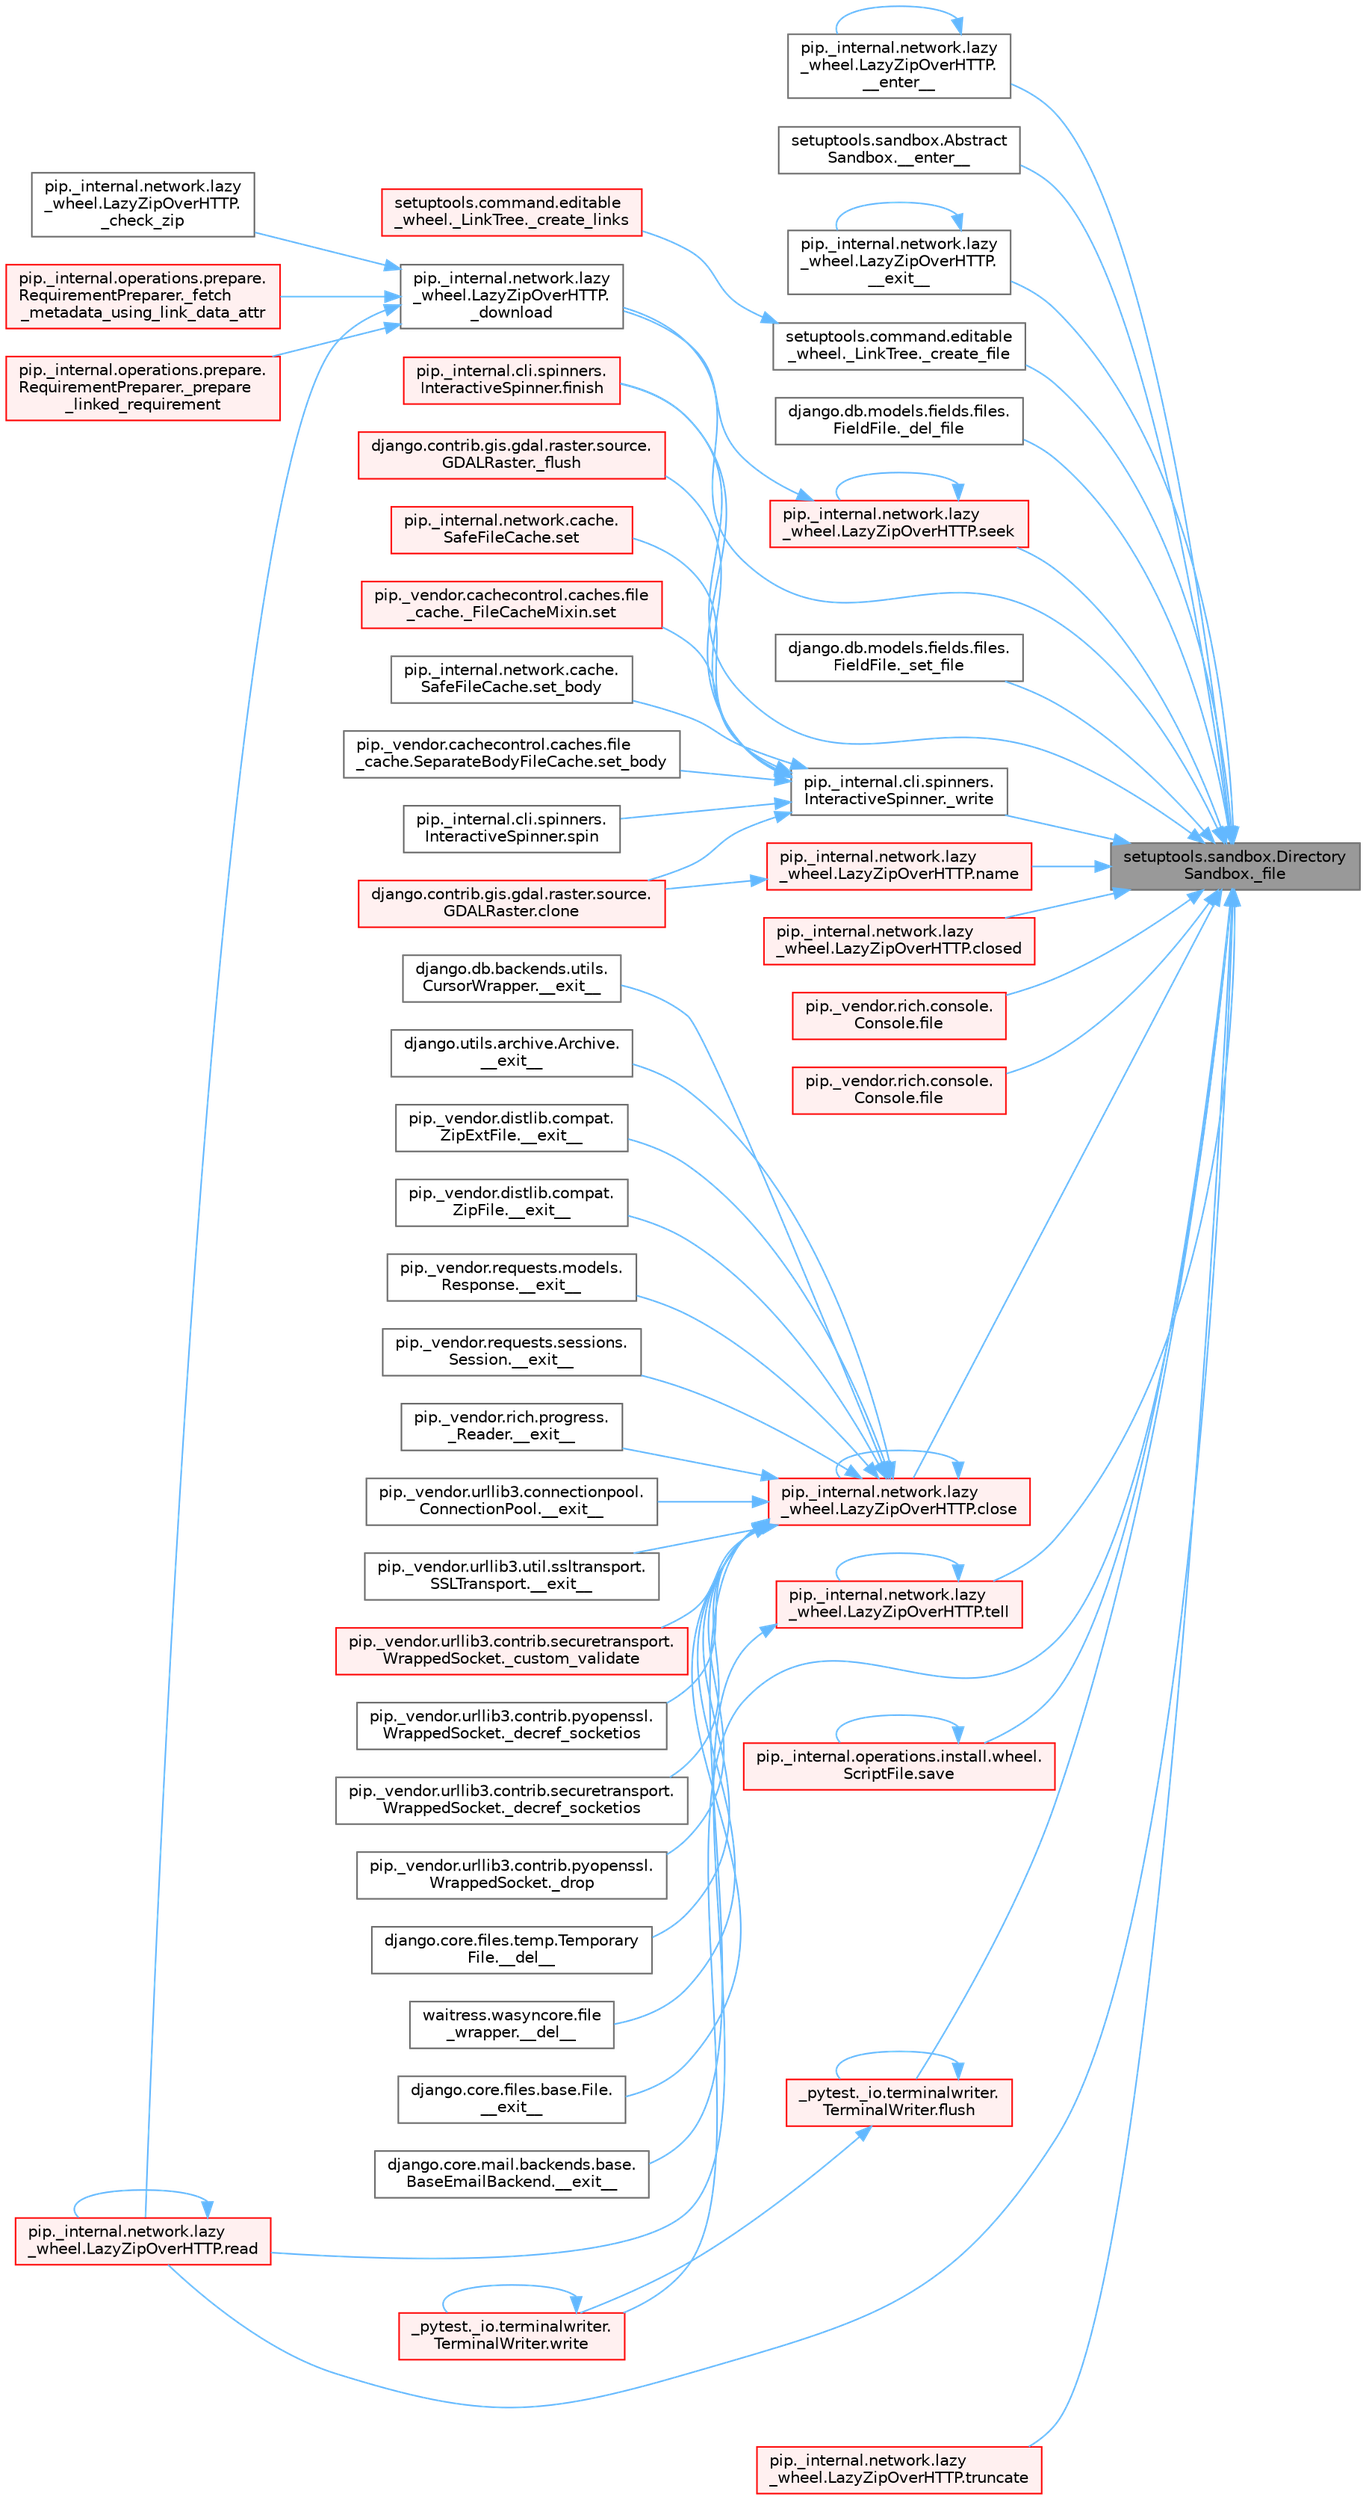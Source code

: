 digraph "setuptools.sandbox.DirectorySandbox._file"
{
 // LATEX_PDF_SIZE
  bgcolor="transparent";
  edge [fontname=Helvetica,fontsize=10,labelfontname=Helvetica,labelfontsize=10];
  node [fontname=Helvetica,fontsize=10,shape=box,height=0.2,width=0.4];
  rankdir="RL";
  Node1 [id="Node000001",label="setuptools.sandbox.Directory\lSandbox._file",height=0.2,width=0.4,color="gray40", fillcolor="grey60", style="filled", fontcolor="black",tooltip=" "];
  Node1 -> Node2 [id="edge1_Node000001_Node000002",dir="back",color="steelblue1",style="solid",tooltip=" "];
  Node2 [id="Node000002",label="pip._internal.network.lazy\l_wheel.LazyZipOverHTTP.\l__enter__",height=0.2,width=0.4,color="grey40", fillcolor="white", style="filled",URL="$classpip_1_1__internal_1_1network_1_1lazy__wheel_1_1_lazy_zip_over_h_t_t_p.html#adc9e38d1c8fc4360a71825dc4123bdc6",tooltip=" "];
  Node2 -> Node2 [id="edge2_Node000002_Node000002",dir="back",color="steelblue1",style="solid",tooltip=" "];
  Node1 -> Node3 [id="edge3_Node000001_Node000003",dir="back",color="steelblue1",style="solid",tooltip=" "];
  Node3 [id="Node000003",label="setuptools.sandbox.Abstract\lSandbox.__enter__",height=0.2,width=0.4,color="grey40", fillcolor="white", style="filled",URL="$classsetuptools_1_1sandbox_1_1_abstract_sandbox.html#a0c1352f28a213e8b8bef379bba71b4fe",tooltip=" "];
  Node1 -> Node4 [id="edge4_Node000001_Node000004",dir="back",color="steelblue1",style="solid",tooltip=" "];
  Node4 [id="Node000004",label="pip._internal.network.lazy\l_wheel.LazyZipOverHTTP.\l__exit__",height=0.2,width=0.4,color="grey40", fillcolor="white", style="filled",URL="$classpip_1_1__internal_1_1network_1_1lazy__wheel_1_1_lazy_zip_over_h_t_t_p.html#a9e2677bfb66759d196c2e89af6b6b82b",tooltip=" "];
  Node4 -> Node4 [id="edge5_Node000004_Node000004",dir="back",color="steelblue1",style="solid",tooltip=" "];
  Node1 -> Node5 [id="edge6_Node000001_Node000005",dir="back",color="steelblue1",style="solid",tooltip=" "];
  Node5 [id="Node000005",label="setuptools.command.editable\l_wheel._LinkTree._create_file",height=0.2,width=0.4,color="grey40", fillcolor="white", style="filled",URL="$classsetuptools_1_1command_1_1editable__wheel_1_1___link_tree.html#a07f730ebe5f09e5c02dcdf2da712d439",tooltip=" "];
  Node5 -> Node6 [id="edge7_Node000005_Node000006",dir="back",color="steelblue1",style="solid",tooltip=" "];
  Node6 [id="Node000006",label="setuptools.command.editable\l_wheel._LinkTree._create_links",height=0.2,width=0.4,color="red", fillcolor="#FFF0F0", style="filled",URL="$classsetuptools_1_1command_1_1editable__wheel_1_1___link_tree.html#a3932c2a95a04e2b9912f0934db25761b",tooltip=" "];
  Node1 -> Node10 [id="edge8_Node000001_Node000010",dir="back",color="steelblue1",style="solid",tooltip=" "];
  Node10 [id="Node000010",label="django.db.models.fields.files.\lFieldFile._del_file",height=0.2,width=0.4,color="grey40", fillcolor="white", style="filled",URL="$classdjango_1_1db_1_1models_1_1fields_1_1files_1_1_field_file.html#a39a2e84502f701f57a65fd6986def84a",tooltip=" "];
  Node1 -> Node11 [id="edge9_Node000001_Node000011",dir="back",color="steelblue1",style="solid",tooltip=" "];
  Node11 [id="Node000011",label="pip._internal.network.lazy\l_wheel.LazyZipOverHTTP.\l_download",height=0.2,width=0.4,color="grey40", fillcolor="white", style="filled",URL="$classpip_1_1__internal_1_1network_1_1lazy__wheel_1_1_lazy_zip_over_h_t_t_p.html#ad2434541dbceb1d56f3982d08a80a3ad",tooltip=" "];
  Node11 -> Node12 [id="edge10_Node000011_Node000012",dir="back",color="steelblue1",style="solid",tooltip=" "];
  Node12 [id="Node000012",label="pip._internal.network.lazy\l_wheel.LazyZipOverHTTP.\l_check_zip",height=0.2,width=0.4,color="grey40", fillcolor="white", style="filled",URL="$classpip_1_1__internal_1_1network_1_1lazy__wheel_1_1_lazy_zip_over_h_t_t_p.html#a488556c04cae72e3be28c1c04bf96667",tooltip=" "];
  Node11 -> Node13 [id="edge11_Node000011_Node000013",dir="back",color="steelblue1",style="solid",tooltip=" "];
  Node13 [id="Node000013",label="pip._internal.operations.prepare.\lRequirementPreparer._fetch\l_metadata_using_link_data_attr",height=0.2,width=0.4,color="red", fillcolor="#FFF0F0", style="filled",URL="$classpip_1_1__internal_1_1operations_1_1prepare_1_1_requirement_preparer.html#ae92578e6f2df74e25027d8f7ff89c0ce",tooltip=" "];
  Node11 -> Node16 [id="edge12_Node000011_Node000016",dir="back",color="steelblue1",style="solid",tooltip=" "];
  Node16 [id="Node000016",label="pip._internal.operations.prepare.\lRequirementPreparer._prepare\l_linked_requirement",height=0.2,width=0.4,color="red", fillcolor="#FFF0F0", style="filled",URL="$classpip_1_1__internal_1_1operations_1_1prepare_1_1_requirement_preparer.html#a1dd825f0089e12140b034ff21ef38093",tooltip=" "];
  Node11 -> Node19 [id="edge13_Node000011_Node000019",dir="back",color="steelblue1",style="solid",tooltip=" "];
  Node19 [id="Node000019",label="pip._internal.network.lazy\l_wheel.LazyZipOverHTTP.read",height=0.2,width=0.4,color="red", fillcolor="#FFF0F0", style="filled",URL="$classpip_1_1__internal_1_1network_1_1lazy__wheel_1_1_lazy_zip_over_h_t_t_p.html#adb8837e292941df2568b4de4082ecf19",tooltip=" "];
  Node19 -> Node19 [id="edge14_Node000019_Node000019",dir="back",color="steelblue1",style="solid",tooltip=" "];
  Node1 -> Node3185 [id="edge15_Node000001_Node003185",dir="back",color="steelblue1",style="solid",tooltip=" "];
  Node3185 [id="Node003185",label="django.db.models.fields.files.\lFieldFile._set_file",height=0.2,width=0.4,color="grey40", fillcolor="white", style="filled",URL="$classdjango_1_1db_1_1models_1_1fields_1_1files_1_1_field_file.html#a586682ee8c9ff77eeb0d112b8b68e363",tooltip=" "];
  Node1 -> Node3186 [id="edge16_Node000001_Node003186",dir="back",color="steelblue1",style="solid",tooltip=" "];
  Node3186 [id="Node003186",label="pip._internal.cli.spinners.\lInteractiveSpinner._write",height=0.2,width=0.4,color="grey40", fillcolor="white", style="filled",URL="$classpip_1_1__internal_1_1cli_1_1spinners_1_1_interactive_spinner.html#a16e0c2dc420f6f8d17ccdf2f05929774",tooltip=" "];
  Node3186 -> Node3187 [id="edge17_Node003186_Node003187",dir="back",color="steelblue1",style="solid",tooltip=" "];
  Node3187 [id="Node003187",label="django.contrib.gis.gdal.raster.source.\lGDALRaster._flush",height=0.2,width=0.4,color="red", fillcolor="#FFF0F0", style="filled",URL="$classdjango_1_1contrib_1_1gis_1_1gdal_1_1raster_1_1source_1_1_g_d_a_l_raster.html#af272a67360ee049804d442bd344ff75b",tooltip=" "];
  Node3186 -> Node1686 [id="edge18_Node003186_Node001686",dir="back",color="steelblue1",style="solid",tooltip=" "];
  Node1686 [id="Node001686",label="django.contrib.gis.gdal.raster.source.\lGDALRaster.clone",height=0.2,width=0.4,color="red", fillcolor="#FFF0F0", style="filled",URL="$classdjango_1_1contrib_1_1gis_1_1gdal_1_1raster_1_1source_1_1_g_d_a_l_raster.html#a963b5543b11c1395b6bc58cde72f5aa0",tooltip=" "];
  Node3186 -> Node3284 [id="edge19_Node003186_Node003284",dir="back",color="steelblue1",style="solid",tooltip=" "];
  Node3284 [id="Node003284",label="pip._internal.cli.spinners.\lInteractiveSpinner.finish",height=0.2,width=0.4,color="red", fillcolor="#FFF0F0", style="filled",URL="$classpip_1_1__internal_1_1cli_1_1spinners_1_1_interactive_spinner.html#aa8e59d36acbf1a072233ae62dbea45d6",tooltip=" "];
  Node3186 -> Node3285 [id="edge20_Node003186_Node003285",dir="back",color="steelblue1",style="solid",tooltip=" "];
  Node3285 [id="Node003285",label="pip._internal.network.cache.\lSafeFileCache.set",height=0.2,width=0.4,color="red", fillcolor="#FFF0F0", style="filled",URL="$classpip_1_1__internal_1_1network_1_1cache_1_1_safe_file_cache.html#a9f3b2e9f928775e5e043eb0b2fff5e7e",tooltip=" "];
  Node3186 -> Node3034 [id="edge21_Node003186_Node003034",dir="back",color="steelblue1",style="solid",tooltip=" "];
  Node3034 [id="Node003034",label="pip._vendor.cachecontrol.caches.file\l_cache._FileCacheMixin.set",height=0.2,width=0.4,color="red", fillcolor="#FFF0F0", style="filled",URL="$classpip_1_1__vendor_1_1cachecontrol_1_1caches_1_1file__cache_1_1___file_cache_mixin.html#ae8a7588fc5a71680756743e05deeea9b",tooltip=" "];
  Node3186 -> Node3286 [id="edge22_Node003186_Node003286",dir="back",color="steelblue1",style="solid",tooltip=" "];
  Node3286 [id="Node003286",label="pip._internal.network.cache.\lSafeFileCache.set_body",height=0.2,width=0.4,color="grey40", fillcolor="white", style="filled",URL="$classpip_1_1__internal_1_1network_1_1cache_1_1_safe_file_cache.html#a9f8fecbfb2071386ede8912774d1b110",tooltip=" "];
  Node3186 -> Node3035 [id="edge23_Node003186_Node003035",dir="back",color="steelblue1",style="solid",tooltip=" "];
  Node3035 [id="Node003035",label="pip._vendor.cachecontrol.caches.file\l_cache.SeparateBodyFileCache.set_body",height=0.2,width=0.4,color="grey40", fillcolor="white", style="filled",URL="$classpip_1_1__vendor_1_1cachecontrol_1_1caches_1_1file__cache_1_1_separate_body_file_cache.html#a8fabbb6143c6afca2477309d3dfa7067",tooltip=" "];
  Node3186 -> Node3287 [id="edge24_Node003186_Node003287",dir="back",color="steelblue1",style="solid",tooltip=" "];
  Node3287 [id="Node003287",label="pip._internal.cli.spinners.\lInteractiveSpinner.spin",height=0.2,width=0.4,color="grey40", fillcolor="white", style="filled",URL="$classpip_1_1__internal_1_1cli_1_1spinners_1_1_interactive_spinner.html#a84fabbd16bc8be31bf5e47905eab7498",tooltip=" "];
  Node1 -> Node3288 [id="edge25_Node000001_Node003288",dir="back",color="steelblue1",style="solid",tooltip=" "];
  Node3288 [id="Node003288",label="pip._internal.network.lazy\l_wheel.LazyZipOverHTTP.close",height=0.2,width=0.4,color="red", fillcolor="#FFF0F0", style="filled",URL="$classpip_1_1__internal_1_1network_1_1lazy__wheel_1_1_lazy_zip_over_h_t_t_p.html#a6aeec11453c683f141b9fe121163a8d0",tooltip=" "];
  Node3288 -> Node73 [id="edge26_Node003288_Node000073",dir="back",color="steelblue1",style="solid",tooltip=" "];
  Node73 [id="Node000073",label="django.core.files.temp.Temporary\lFile.__del__",height=0.2,width=0.4,color="grey40", fillcolor="white", style="filled",URL="$classdjango_1_1core_1_1files_1_1temp_1_1_temporary_file.html#a95809e90e91ff4f43e62813734a1ff5f",tooltip=" "];
  Node3288 -> Node74 [id="edge27_Node003288_Node000074",dir="back",color="steelblue1",style="solid",tooltip=" "];
  Node74 [id="Node000074",label="waitress.wasyncore.file\l_wrapper.__del__",height=0.2,width=0.4,color="grey40", fillcolor="white", style="filled",URL="$classwaitress_1_1wasyncore_1_1file__wrapper.html#a4e25ecc24a6210bc5e295c433e632780",tooltip=" "];
  Node3288 -> Node75 [id="edge28_Node003288_Node000075",dir="back",color="steelblue1",style="solid",tooltip=" "];
  Node75 [id="Node000075",label="django.core.files.base.File.\l__exit__",height=0.2,width=0.4,color="grey40", fillcolor="white", style="filled",URL="$classdjango_1_1core_1_1files_1_1base_1_1_file.html#ae0b1191c5014d84fee107227495e239c",tooltip=" "];
  Node3288 -> Node76 [id="edge29_Node003288_Node000076",dir="back",color="steelblue1",style="solid",tooltip=" "];
  Node76 [id="Node000076",label="django.core.mail.backends.base.\lBaseEmailBackend.__exit__",height=0.2,width=0.4,color="grey40", fillcolor="white", style="filled",URL="$classdjango_1_1core_1_1mail_1_1backends_1_1base_1_1_base_email_backend.html#ab6610ac0ed4aba1a8172e85b59065503",tooltip=" "];
  Node3288 -> Node77 [id="edge30_Node003288_Node000077",dir="back",color="steelblue1",style="solid",tooltip=" "];
  Node77 [id="Node000077",label="django.db.backends.utils.\lCursorWrapper.__exit__",height=0.2,width=0.4,color="grey40", fillcolor="white", style="filled",URL="$classdjango_1_1db_1_1backends_1_1utils_1_1_cursor_wrapper.html#a02f5176bb3b2e598d12ac8fdf26f3496",tooltip=" "];
  Node3288 -> Node78 [id="edge31_Node003288_Node000078",dir="back",color="steelblue1",style="solid",tooltip=" "];
  Node78 [id="Node000078",label="django.utils.archive.Archive.\l__exit__",height=0.2,width=0.4,color="grey40", fillcolor="white", style="filled",URL="$classdjango_1_1utils_1_1archive_1_1_archive.html#a9a50df9316e6d45236868d7561a13d78",tooltip=" "];
  Node3288 -> Node79 [id="edge32_Node003288_Node000079",dir="back",color="steelblue1",style="solid",tooltip=" "];
  Node79 [id="Node000079",label="pip._vendor.distlib.compat.\lZipExtFile.__exit__",height=0.2,width=0.4,color="grey40", fillcolor="white", style="filled",URL="$classpip_1_1__vendor_1_1distlib_1_1compat_1_1_zip_ext_file.html#ad18398fe6a9f5109a3b0a62aa29d830c",tooltip=" "];
  Node3288 -> Node80 [id="edge33_Node003288_Node000080",dir="back",color="steelblue1",style="solid",tooltip=" "];
  Node80 [id="Node000080",label="pip._vendor.distlib.compat.\lZipFile.__exit__",height=0.2,width=0.4,color="grey40", fillcolor="white", style="filled",URL="$classpip_1_1__vendor_1_1distlib_1_1compat_1_1_zip_file.html#ae730617981b5947edb5f7838f1caabb4",tooltip=" "];
  Node3288 -> Node81 [id="edge34_Node003288_Node000081",dir="back",color="steelblue1",style="solid",tooltip=" "];
  Node81 [id="Node000081",label="pip._vendor.requests.models.\lResponse.__exit__",height=0.2,width=0.4,color="grey40", fillcolor="white", style="filled",URL="$classpip_1_1__vendor_1_1requests_1_1models_1_1_response.html#a1f5f32680ba6cd5002b2c19b7b8b0705",tooltip=" "];
  Node3288 -> Node82 [id="edge35_Node003288_Node000082",dir="back",color="steelblue1",style="solid",tooltip=" "];
  Node82 [id="Node000082",label="pip._vendor.requests.sessions.\lSession.__exit__",height=0.2,width=0.4,color="grey40", fillcolor="white", style="filled",URL="$classpip_1_1__vendor_1_1requests_1_1sessions_1_1_session.html#aa063240820ab2fc28ed471a014a47963",tooltip=" "];
  Node3288 -> Node83 [id="edge36_Node003288_Node000083",dir="back",color="steelblue1",style="solid",tooltip=" "];
  Node83 [id="Node000083",label="pip._vendor.rich.progress.\l_Reader.__exit__",height=0.2,width=0.4,color="grey40", fillcolor="white", style="filled",URL="$classpip_1_1__vendor_1_1rich_1_1progress_1_1___reader.html#a82781ca9c3ea0f5a0a3f9bd309e05b85",tooltip=" "];
  Node3288 -> Node84 [id="edge37_Node003288_Node000084",dir="back",color="steelblue1",style="solid",tooltip=" "];
  Node84 [id="Node000084",label="pip._vendor.urllib3.connectionpool.\lConnectionPool.__exit__",height=0.2,width=0.4,color="grey40", fillcolor="white", style="filled",URL="$classpip_1_1__vendor_1_1urllib3_1_1connectionpool_1_1_connection_pool.html#adfa39f03564a54c98c18206145aa9d0f",tooltip=" "];
  Node3288 -> Node85 [id="edge38_Node003288_Node000085",dir="back",color="steelblue1",style="solid",tooltip=" "];
  Node85 [id="Node000085",label="pip._vendor.urllib3.util.ssltransport.\lSSLTransport.__exit__",height=0.2,width=0.4,color="grey40", fillcolor="white", style="filled",URL="$classpip_1_1__vendor_1_1urllib3_1_1util_1_1ssltransport_1_1_s_s_l_transport.html#ae3f2aec625e9a75bbcd96b467cf3b7fd",tooltip=" "];
  Node3288 -> Node86 [id="edge39_Node003288_Node000086",dir="back",color="steelblue1",style="solid",tooltip=" "];
  Node86 [id="Node000086",label="pip._vendor.urllib3.contrib.securetransport.\lWrappedSocket._custom_validate",height=0.2,width=0.4,color="red", fillcolor="#FFF0F0", style="filled",URL="$classpip_1_1__vendor_1_1urllib3_1_1contrib_1_1securetransport_1_1_wrapped_socket.html#a792d7036b5574cd74ffbf75a1d40e8ea",tooltip=" "];
  Node3288 -> Node88 [id="edge40_Node003288_Node000088",dir="back",color="steelblue1",style="solid",tooltip=" "];
  Node88 [id="Node000088",label="pip._vendor.urllib3.contrib.pyopenssl.\lWrappedSocket._decref_socketios",height=0.2,width=0.4,color="grey40", fillcolor="white", style="filled",URL="$classpip_1_1__vendor_1_1urllib3_1_1contrib_1_1pyopenssl_1_1_wrapped_socket.html#a852978001c35f19a5668b6b635b4d466",tooltip=" "];
  Node3288 -> Node89 [id="edge41_Node003288_Node000089",dir="back",color="steelblue1",style="solid",tooltip=" "];
  Node89 [id="Node000089",label="pip._vendor.urllib3.contrib.securetransport.\lWrappedSocket._decref_socketios",height=0.2,width=0.4,color="grey40", fillcolor="white", style="filled",URL="$classpip_1_1__vendor_1_1urllib3_1_1contrib_1_1securetransport_1_1_wrapped_socket.html#aece833c51ea926f1a23410d725e8e0bc",tooltip=" "];
  Node3288 -> Node90 [id="edge42_Node003288_Node000090",dir="back",color="steelblue1",style="solid",tooltip=" "];
  Node90 [id="Node000090",label="pip._vendor.urllib3.contrib.pyopenssl.\lWrappedSocket._drop",height=0.2,width=0.4,color="grey40", fillcolor="white", style="filled",URL="$classpip_1_1__vendor_1_1urllib3_1_1contrib_1_1pyopenssl_1_1_wrapped_socket.html#a7d3e248bcf60a9d8606bbcde69f785f5",tooltip=" "];
  Node3288 -> Node3288 [id="edge43_Node003288_Node003288",dir="back",color="steelblue1",style="solid",tooltip=" "];
  Node1 -> Node3289 [id="edge44_Node000001_Node003289",dir="back",color="steelblue1",style="solid",tooltip=" "];
  Node3289 [id="Node003289",label="pip._internal.network.lazy\l_wheel.LazyZipOverHTTP.closed",height=0.2,width=0.4,color="red", fillcolor="#FFF0F0", style="filled",URL="$classpip_1_1__internal_1_1network_1_1lazy__wheel_1_1_lazy_zip_over_h_t_t_p.html#a9b81a2e658e40d9ca0f0e41c5b874e44",tooltip=" "];
  Node1 -> Node3293 [id="edge45_Node000001_Node003293",dir="back",color="steelblue1",style="solid",tooltip=" "];
  Node3293 [id="Node003293",label="pip._vendor.rich.console.\lConsole.file",height=0.2,width=0.4,color="red", fillcolor="#FFF0F0", style="filled",URL="$classpip_1_1__vendor_1_1rich_1_1console_1_1_console.html#af37c1c8bfe4a9b4dcd3b0ff2d14357bf",tooltip=" "];
  Node1 -> Node3335 [id="edge46_Node000001_Node003335",dir="back",color="steelblue1",style="solid",tooltip=" "];
  Node3335 [id="Node003335",label="pip._vendor.rich.console.\lConsole.file",height=0.2,width=0.4,color="red", fillcolor="#FFF0F0", style="filled",URL="$classpip_1_1__vendor_1_1rich_1_1console_1_1_console.html#aeea14249658b94049a5be89c15fd5bc1",tooltip=" "];
  Node1 -> Node3284 [id="edge47_Node000001_Node003284",dir="back",color="steelblue1",style="solid",tooltip=" "];
  Node1 -> Node3336 [id="edge48_Node000001_Node003336",dir="back",color="steelblue1",style="solid",tooltip=" "];
  Node3336 [id="Node003336",label="_pytest._io.terminalwriter.\lTerminalWriter.flush",height=0.2,width=0.4,color="red", fillcolor="#FFF0F0", style="filled",URL="$class__pytest_1_1__io_1_1terminalwriter_1_1_terminal_writer.html#a843da9eb57c455ee17b0aac062288702",tooltip=" "];
  Node3336 -> Node3336 [id="edge49_Node003336_Node003336",dir="back",color="steelblue1",style="solid",tooltip=" "];
  Node3336 -> Node206 [id="edge50_Node003336_Node000206",dir="back",color="steelblue1",style="solid",tooltip=" "];
  Node206 [id="Node000206",label="_pytest._io.terminalwriter.\lTerminalWriter.write",height=0.2,width=0.4,color="red", fillcolor="#FFF0F0", style="filled",URL="$class__pytest_1_1__io_1_1terminalwriter_1_1_terminal_writer.html#ab011b237aec5bafbe3761ee6eceaa5b1",tooltip=" "];
  Node206 -> Node206 [id="edge51_Node000206_Node000206",dir="back",color="steelblue1",style="solid",tooltip=" "];
  Node1 -> Node3337 [id="edge52_Node000001_Node003337",dir="back",color="steelblue1",style="solid",tooltip=" "];
  Node3337 [id="Node003337",label="pip._internal.network.lazy\l_wheel.LazyZipOverHTTP.name",height=0.2,width=0.4,color="red", fillcolor="#FFF0F0", style="filled",URL="$classpip_1_1__internal_1_1network_1_1lazy__wheel_1_1_lazy_zip_over_h_t_t_p.html#a59403bb703d375caa6c1dda7573257a1",tooltip=" "];
  Node3337 -> Node1686 [id="edge53_Node003337_Node001686",dir="back",color="steelblue1",style="solid",tooltip=" "];
  Node1 -> Node19 [id="edge54_Node000001_Node000019",dir="back",color="steelblue1",style="solid",tooltip=" "];
  Node1 -> Node3338 [id="edge55_Node000001_Node003338",dir="back",color="steelblue1",style="solid",tooltip=" "];
  Node3338 [id="Node003338",label="pip._internal.operations.install.wheel.\lScriptFile.save",height=0.2,width=0.4,color="red", fillcolor="#FFF0F0", style="filled",URL="$classpip_1_1__internal_1_1operations_1_1install_1_1wheel_1_1_script_file.html#ada71e906f4fe258d5234b047d077f7ad",tooltip=" "];
  Node3338 -> Node3338 [id="edge56_Node003338_Node003338",dir="back",color="steelblue1",style="solid",tooltip=" "];
  Node1 -> Node3339 [id="edge57_Node000001_Node003339",dir="back",color="steelblue1",style="solid",tooltip=" "];
  Node3339 [id="Node003339",label="pip._internal.network.lazy\l_wheel.LazyZipOverHTTP.seek",height=0.2,width=0.4,color="red", fillcolor="#FFF0F0", style="filled",URL="$classpip_1_1__internal_1_1network_1_1lazy__wheel_1_1_lazy_zip_over_h_t_t_p.html#ada98bb65dd121f36ea9da51a44a9e22f",tooltip=" "];
  Node3339 -> Node11 [id="edge58_Node003339_Node000011",dir="back",color="steelblue1",style="solid",tooltip=" "];
  Node3339 -> Node3339 [id="edge59_Node003339_Node003339",dir="back",color="steelblue1",style="solid",tooltip=" "];
  Node1 -> Node3340 [id="edge60_Node000001_Node003340",dir="back",color="steelblue1",style="solid",tooltip=" "];
  Node3340 [id="Node003340",label="pip._internal.network.lazy\l_wheel.LazyZipOverHTTP.tell",height=0.2,width=0.4,color="red", fillcolor="#FFF0F0", style="filled",URL="$classpip_1_1__internal_1_1network_1_1lazy__wheel_1_1_lazy_zip_over_h_t_t_p.html#a14b809a6fc259fe59f16bb978c9efda0",tooltip=" "];
  Node3340 -> Node19 [id="edge61_Node003340_Node000019",dir="back",color="steelblue1",style="solid",tooltip=" "];
  Node3340 -> Node3340 [id="edge62_Node003340_Node003340",dir="back",color="steelblue1",style="solid",tooltip=" "];
  Node1 -> Node3341 [id="edge63_Node000001_Node003341",dir="back",color="steelblue1",style="solid",tooltip=" "];
  Node3341 [id="Node003341",label="pip._internal.network.lazy\l_wheel.LazyZipOverHTTP.truncate",height=0.2,width=0.4,color="red", fillcolor="#FFF0F0", style="filled",URL="$classpip_1_1__internal_1_1network_1_1lazy__wheel_1_1_lazy_zip_over_h_t_t_p.html#a23638f3ff86e6f93c63c807f5ec454ef",tooltip=" "];
  Node1 -> Node206 [id="edge64_Node000001_Node000206",dir="back",color="steelblue1",style="solid",tooltip=" "];
}
